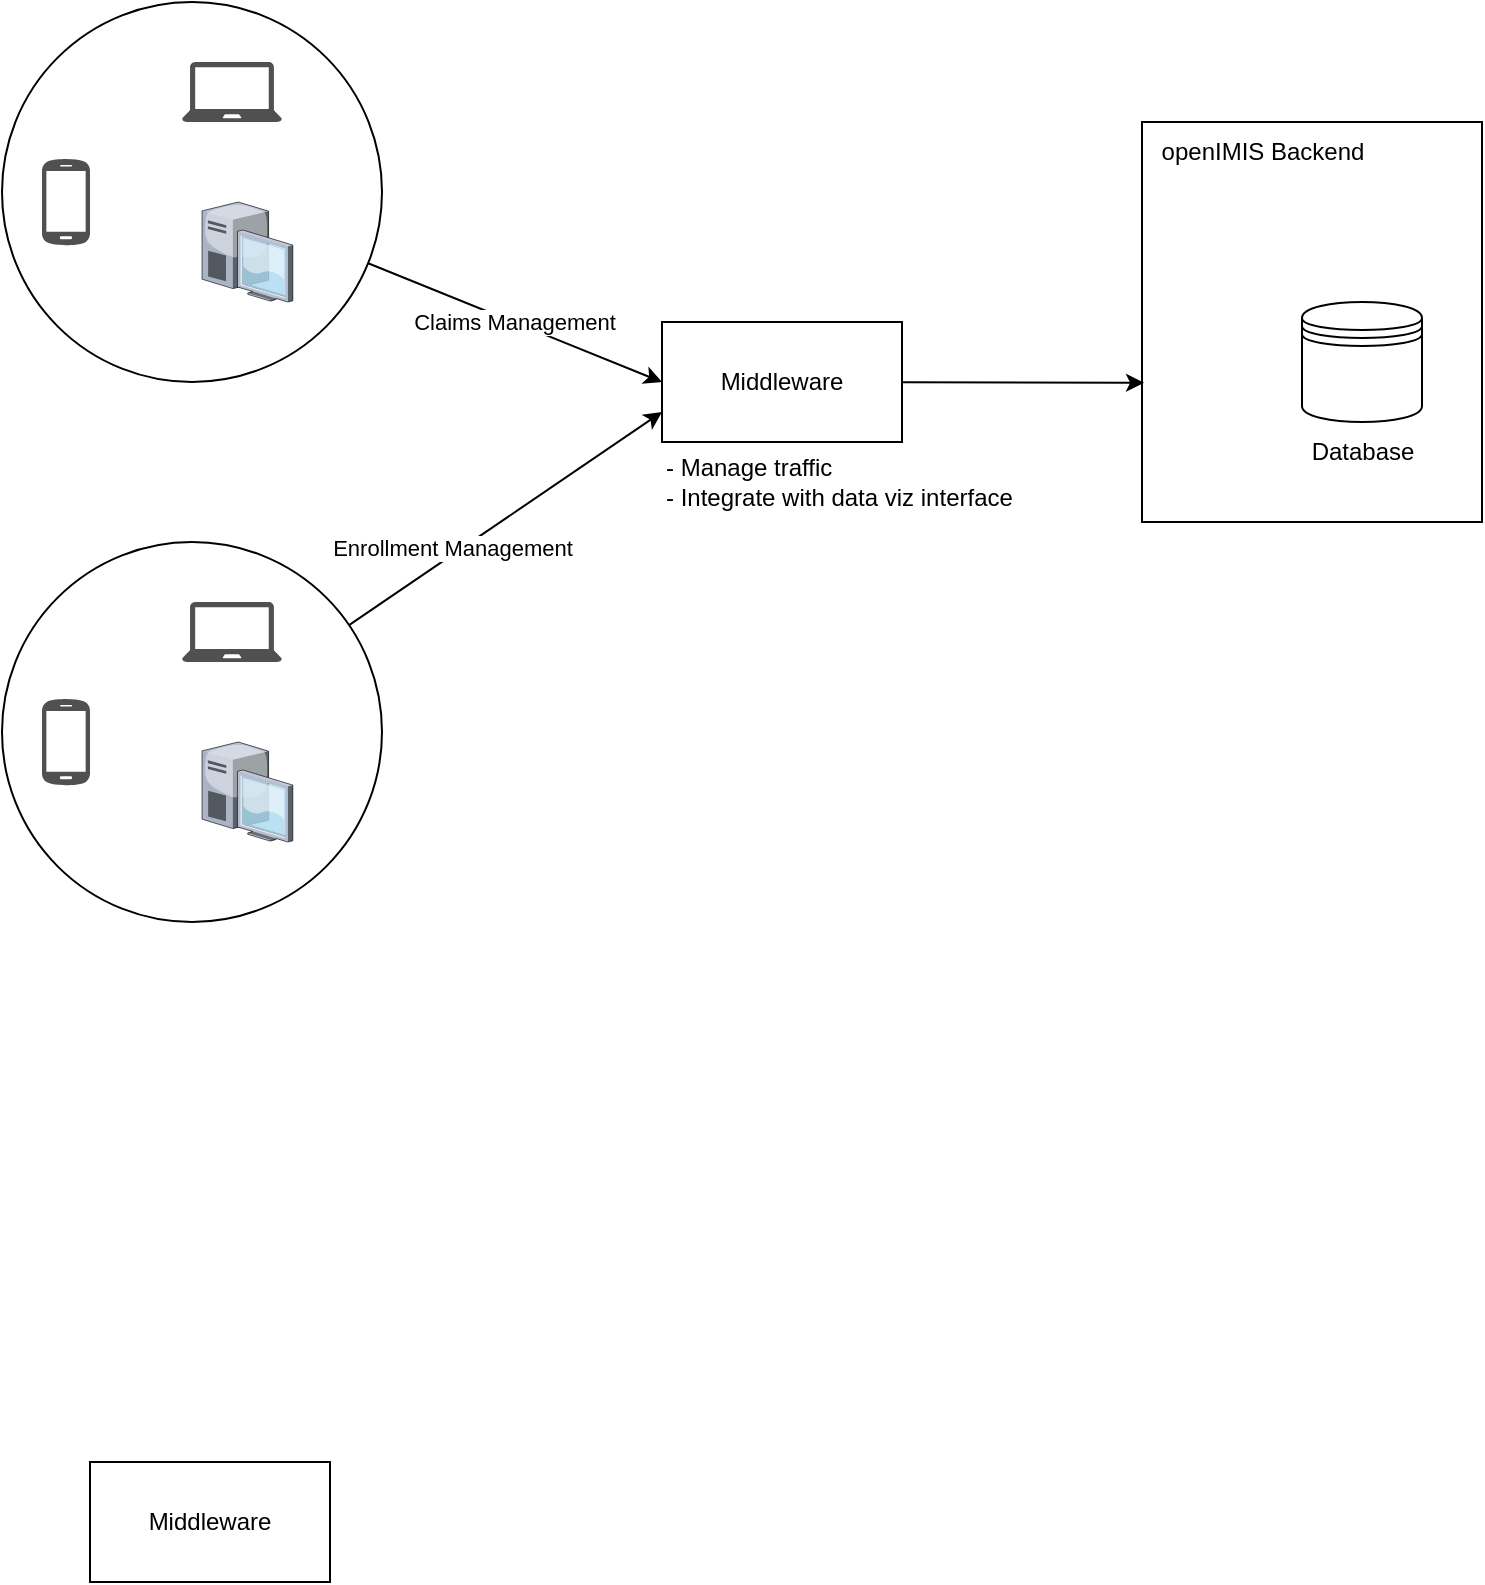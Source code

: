 <mxfile>
    <diagram id="Bw5EqrOwbYCUSUs0gUeE" name="Page-1">
        <mxGraphModel dx="859" dy="586" grid="1" gridSize="10" guides="1" tooltips="1" connect="1" arrows="1" fold="1" page="1" pageScale="1" pageWidth="850" pageHeight="1100" math="0" shadow="0">
            <root>
                <mxCell id="0"/>
                <mxCell id="1" parent="0"/>
                <mxCell id="25" value="" style="rounded=0;whiteSpace=wrap;html=1;" vertex="1" parent="1">
                    <mxGeometry x="720" y="120" width="170" height="200" as="geometry"/>
                </mxCell>
                <mxCell id="22" value="&lt;div&gt;Claims Management&lt;/div&gt;" style="edgeStyle=none;html=1;entryX=0;entryY=0.5;entryDx=0;entryDy=0;" edge="1" parent="1" source="13" target="2">
                    <mxGeometry x="-0.005" relative="1" as="geometry">
                        <mxPoint as="offset"/>
                    </mxGeometry>
                </mxCell>
                <mxCell id="13" value="" style="ellipse;whiteSpace=wrap;html=1;aspect=fixed;" vertex="1" parent="1">
                    <mxGeometry x="150" y="60" width="190" height="190" as="geometry"/>
                </mxCell>
                <mxCell id="6" style="edgeStyle=none;html=1;entryX=0.006;entryY=0.652;entryDx=0;entryDy=0;entryPerimeter=0;" edge="1" parent="1" source="2" target="25">
                    <mxGeometry relative="1" as="geometry">
                        <mxPoint x="670" y="250" as="targetPoint"/>
                    </mxGeometry>
                </mxCell>
                <mxCell id="2" value="Middleware" style="rounded=0;whiteSpace=wrap;html=1;" vertex="1" parent="1">
                    <mxGeometry x="480" y="220" width="120" height="60" as="geometry"/>
                </mxCell>
                <mxCell id="3" value="" style="shape=datastore;whiteSpace=wrap;html=1;" vertex="1" parent="1">
                    <mxGeometry x="800" y="210" width="60" height="60" as="geometry"/>
                </mxCell>
                <mxCell id="4" value="Database" style="text;html=1;align=center;verticalAlign=middle;resizable=0;points=[];autosize=1;strokeColor=none;fillColor=none;" vertex="1" parent="1">
                    <mxGeometry x="795" y="270" width="70" height="30" as="geometry"/>
                </mxCell>
                <mxCell id="7" value="" style="sketch=0;pointerEvents=1;shadow=0;dashed=0;html=1;strokeColor=none;fillColor=#505050;labelPosition=center;verticalLabelPosition=bottom;verticalAlign=top;outlineConnect=0;align=center;shape=mxgraph.office.devices.laptop;" vertex="1" parent="1">
                    <mxGeometry x="240" y="90" width="50" height="30" as="geometry"/>
                </mxCell>
                <mxCell id="8" value="" style="verticalLabelPosition=bottom;sketch=0;aspect=fixed;html=1;verticalAlign=top;strokeColor=none;align=center;outlineConnect=0;shape=mxgraph.citrix.desktop;" vertex="1" parent="1">
                    <mxGeometry x="250" y="160" width="45.41" height="50" as="geometry"/>
                </mxCell>
                <mxCell id="9" value="" style="sketch=0;pointerEvents=1;shadow=0;dashed=0;html=1;strokeColor=none;fillColor=#505050;labelPosition=center;verticalLabelPosition=bottom;verticalAlign=top;outlineConnect=0;align=center;shape=mxgraph.office.devices.cell_phone_android_standalone;" vertex="1" parent="1">
                    <mxGeometry x="170" y="138" width="24" height="44" as="geometry"/>
                </mxCell>
                <mxCell id="23" style="edgeStyle=none;html=1;entryX=0;entryY=0.75;entryDx=0;entryDy=0;" edge="1" parent="1" source="18" target="2">
                    <mxGeometry relative="1" as="geometry"/>
                </mxCell>
                <mxCell id="24" value="Enrollment Management" style="edgeLabel;html=1;align=center;verticalAlign=middle;resizable=0;points=[];" vertex="1" connectable="0" parent="23">
                    <mxGeometry x="-0.319" y="3" relative="1" as="geometry">
                        <mxPoint as="offset"/>
                    </mxGeometry>
                </mxCell>
                <mxCell id="18" value="" style="ellipse;whiteSpace=wrap;html=1;aspect=fixed;" vertex="1" parent="1">
                    <mxGeometry x="150" y="330" width="190" height="190" as="geometry"/>
                </mxCell>
                <mxCell id="19" value="" style="sketch=0;pointerEvents=1;shadow=0;dashed=0;html=1;strokeColor=none;fillColor=#505050;labelPosition=center;verticalLabelPosition=bottom;verticalAlign=top;outlineConnect=0;align=center;shape=mxgraph.office.devices.laptop;" vertex="1" parent="1">
                    <mxGeometry x="240" y="360" width="50" height="30" as="geometry"/>
                </mxCell>
                <mxCell id="20" value="" style="verticalLabelPosition=bottom;sketch=0;aspect=fixed;html=1;verticalAlign=top;strokeColor=none;align=center;outlineConnect=0;shape=mxgraph.citrix.desktop;" vertex="1" parent="1">
                    <mxGeometry x="250" y="430" width="45.41" height="50" as="geometry"/>
                </mxCell>
                <mxCell id="21" value="" style="sketch=0;pointerEvents=1;shadow=0;dashed=0;html=1;strokeColor=none;fillColor=#505050;labelPosition=center;verticalLabelPosition=bottom;verticalAlign=top;outlineConnect=0;align=center;shape=mxgraph.office.devices.cell_phone_android_standalone;" vertex="1" parent="1">
                    <mxGeometry x="170" y="408" width="24" height="44" as="geometry"/>
                </mxCell>
                <mxCell id="26" value="openIMIS Backend" style="text;html=1;align=center;verticalAlign=middle;resizable=0;points=[];autosize=1;strokeColor=none;fillColor=none;" vertex="1" parent="1">
                    <mxGeometry x="720" y="120" width="120" height="30" as="geometry"/>
                </mxCell>
                <mxCell id="27" value="Middleware" style="rounded=0;whiteSpace=wrap;html=1;" vertex="1" parent="1">
                    <mxGeometry x="194" y="790" width="120" height="60" as="geometry"/>
                </mxCell>
                <mxCell id="28" value="&lt;div align=&quot;left&quot;&gt;- Manage traffic&lt;/div&gt;&lt;div align=&quot;left&quot;&gt;- Integrate with data viz interface&lt;br&gt;&lt;/div&gt;" style="text;html=1;align=left;verticalAlign=middle;resizable=0;points=[];autosize=1;strokeColor=none;fillColor=none;" vertex="1" parent="1">
                    <mxGeometry x="480" y="280" width="200" height="40" as="geometry"/>
                </mxCell>
            </root>
        </mxGraphModel>
    </diagram>
</mxfile>